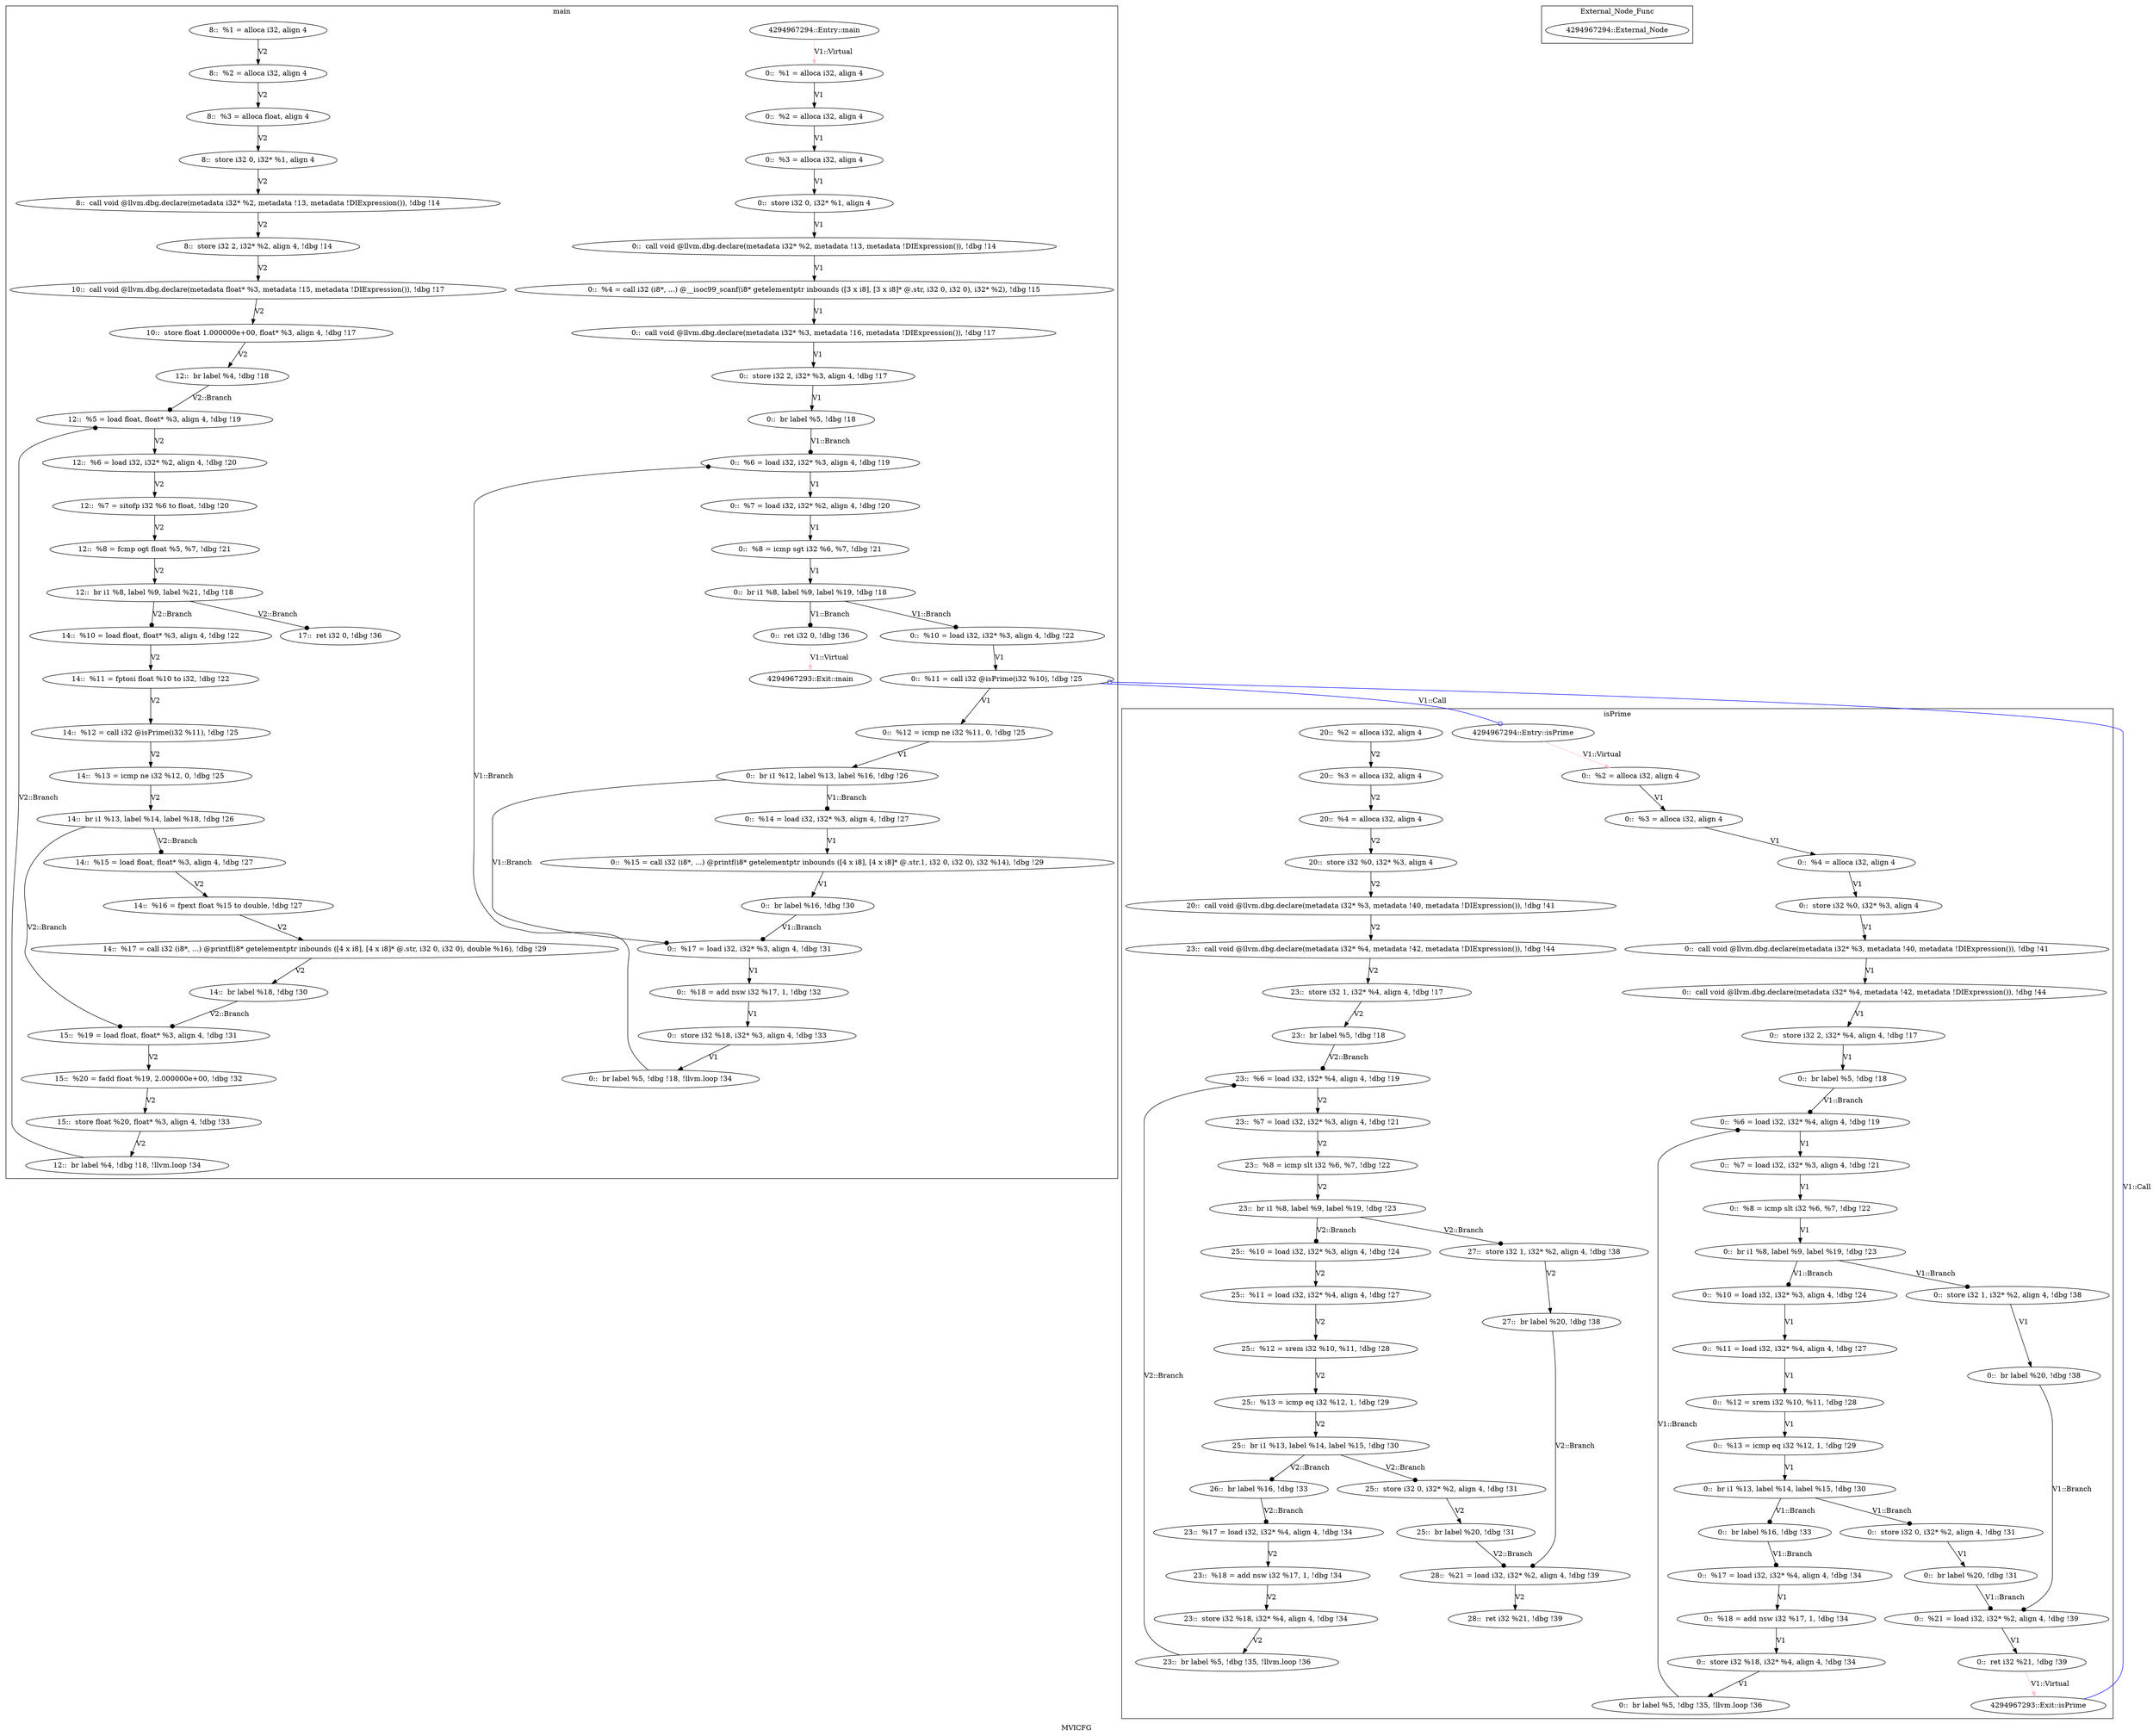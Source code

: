 digraph "MVICFG" {
	label="MVICFG";
/* Generating Nodes */
	subgraph cluster_1 {
		label="main";
		"27" [label="4294967294::Entry::main"];
		"2" [label="0::  %1 = alloca i32, align 4"];
		"3" [label="0::  %2 = alloca i32, align 4"];
		"4" [label="0::  %3 = alloca i32, align 4"];
		"5" [label="0::  store i32 0, i32* %1, align 4"];
		"6" [label="0::  call void @llvm.dbg.declare(metadata i32* %2, metadata !13, metadata !DIExpression()), !dbg !14"];
		"7" [label="0::  %4 = call i32 (i8*, ...) @__isoc99_scanf(i8* getelementptr inbounds ([3 x i8], [3 x i8]* @.str, i32 0, i32 0), i32* %2), !dbg !15"];
		"8" [label="0::  call void @llvm.dbg.declare(metadata i32* %3, metadata !16, metadata !DIExpression()), !dbg !17"];
		"9" [label="0::  store i32 2, i32* %3, align 4, !dbg !17"];
		"10" [label="0::  br label %5, !dbg !18"];
		"11" [label="0::  %6 = load i32, i32* %3, align 4, !dbg !19"];
		"12" [label="0::  %7 = load i32, i32* %2, align 4, !dbg !20"];
		"13" [label="0::  %8 = icmp sgt i32 %6, %7, !dbg !21"];
		"14" [label="0::  br i1 %8, label %9, label %19, !dbg !18"];
		"15" [label="0::  %10 = load i32, i32* %3, align 4, !dbg !22"];
		"16" [label="0::  %11 = call i32 @isPrime(i32 %10), !dbg !25"];
		"17" [label="0::  %12 = icmp ne i32 %11, 0, !dbg !25"];
		"18" [label="0::  br i1 %12, label %13, label %16, !dbg !26"];
		"19" [label="0::  %14 = load i32, i32* %3, align 4, !dbg !27"];
		"20" [label="0::  %15 = call i32 (i8*, ...) @printf(i8* getelementptr inbounds ([4 x i8], [4 x i8]* @.str.1, i32 0, i32 0), i32 %14), !dbg !29"];
		"21" [label="0::  br label %16, !dbg !30"];
		"22" [label="0::  %17 = load i32, i32* %3, align 4, !dbg !31"];
		"23" [label="0::  %18 = add nsw i32 %17, 1, !dbg !32"];
		"24" [label="0::  store i32 %18, i32* %3, align 4, !dbg !33"];
		"25" [label="0::  br label %5, !dbg !18, !llvm.loop !34"];
		"26" [label="0::  ret i32 0, !dbg !36"];
		"28" [label="4294967293::Exit::main"];
		"65" [label="8::  %1 = alloca i32, align 4"];
		"66" [label="8::  %2 = alloca i32, align 4"];
		"67" [label="8::  %3 = alloca float, align 4"];
		"68" [label="8::  store i32 0, i32* %1, align 4"];
		"69" [label="8::  call void @llvm.dbg.declare(metadata i32* %2, metadata !13, metadata !DIExpression()), !dbg !14"];
		"70" [label="8::  store i32 2, i32* %2, align 4, !dbg !14"];
		"71" [label="10::  call void @llvm.dbg.declare(metadata float* %3, metadata !15, metadata !DIExpression()), !dbg !17"];
		"72" [label="10::  store float 1.000000e+00, float* %3, align 4, !dbg !17"];
		"73" [label="12::  br label %4, !dbg !18"];
		"74" [label="12::  %5 = load float, float* %3, align 4, !dbg !19"];
		"75" [label="12::  %6 = load i32, i32* %2, align 4, !dbg !20"];
		"76" [label="12::  %7 = sitofp i32 %6 to float, !dbg !20"];
		"77" [label="12::  %8 = fcmp ogt float %5, %7, !dbg !21"];
		"78" [label="12::  br i1 %8, label %9, label %21, !dbg !18"];
		"79" [label="12::  br label %4, !dbg !18, !llvm.loop !34"];
		"80" [label="14::  %10 = load float, float* %3, align 4, !dbg !22"];
		"81" [label="14::  %11 = fptosi float %10 to i32, !dbg !22"];
		"82" [label="14::  %12 = call i32 @isPrime(i32 %11), !dbg !25"];
		"83" [label="14::  %13 = icmp ne i32 %12, 0, !dbg !25"];
		"84" [label="14::  br i1 %13, label %14, label %18, !dbg !26"];
		"85" [label="14::  %15 = load float, float* %3, align 4, !dbg !27"];
		"86" [label="14::  %16 = fpext float %15 to double, !dbg !27"];
		"87" [label="14::  %17 = call i32 (i8*, ...) @printf(i8* getelementptr inbounds ([4 x i8], [4 x i8]* @.str, i32 0, i32 0), double %16), !dbg !29"];
		"88" [label="14::  br label %18, !dbg !30"];
		"89" [label="15::  %19 = load float, float* %3, align 4, !dbg !31"];
		"90" [label="15::  %20 = fadd float %19, 2.000000e+00, !dbg !32"];
		"91" [label="15::  store float %20, float* %3, align 4, !dbg !33"];
		"92" [label="17::  ret i32 0, !dbg !36"];
	}
	subgraph cluster_31 {
		label="isPrime";
		"60" [label="4294967294::Entry::isPrime"];
		"32" [label="0::  %2 = alloca i32, align 4"];
		"33" [label="0::  %3 = alloca i32, align 4"];
		"34" [label="0::  %4 = alloca i32, align 4"];
		"35" [label="0::  store i32 %0, i32* %3, align 4"];
		"36" [label="0::  call void @llvm.dbg.declare(metadata i32* %3, metadata !40, metadata !DIExpression()), !dbg !41"];
		"37" [label="0::  call void @llvm.dbg.declare(metadata i32* %4, metadata !42, metadata !DIExpression()), !dbg !44"];
		"38" [label="0::  store i32 2, i32* %4, align 4, !dbg !17"];
		"39" [label="0::  br label %5, !dbg !18"];
		"40" [label="0::  %6 = load i32, i32* %4, align 4, !dbg !19"];
		"41" [label="0::  %7 = load i32, i32* %3, align 4, !dbg !21"];
		"42" [label="0::  %8 = icmp slt i32 %6, %7, !dbg !22"];
		"43" [label="0::  br i1 %8, label %9, label %19, !dbg !23"];
		"44" [label="0::  %10 = load i32, i32* %3, align 4, !dbg !24"];
		"45" [label="0::  %11 = load i32, i32* %4, align 4, !dbg !27"];
		"46" [label="0::  %12 = srem i32 %10, %11, !dbg !28"];
		"47" [label="0::  %13 = icmp eq i32 %12, 1, !dbg !29"];
		"48" [label="0::  br i1 %13, label %14, label %15, !dbg !30"];
		"49" [label="0::  store i32 0, i32* %2, align 4, !dbg !31"];
		"50" [label="0::  br label %20, !dbg !31"];
		"51" [label="0::  br label %16, !dbg !33"];
		"52" [label="0::  %17 = load i32, i32* %4, align 4, !dbg !34"];
		"53" [label="0::  %18 = add nsw i32 %17, 1, !dbg !34"];
		"54" [label="0::  store i32 %18, i32* %4, align 4, !dbg !34"];
		"55" [label="0::  br label %5, !dbg !35, !llvm.loop !36"];
		"56" [label="0::  store i32 1, i32* %2, align 4, !dbg !38"];
		"57" [label="0::  br label %20, !dbg !38"];
		"58" [label="0::  %21 = load i32, i32* %2, align 4, !dbg !39"];
		"59" [label="0::  ret i32 %21, !dbg !39"];
		"61" [label="4294967293::Exit::isPrime"];
		"93" [label="20::  %2 = alloca i32, align 4"];
		"94" [label="20::  %3 = alloca i32, align 4"];
		"95" [label="20::  %4 = alloca i32, align 4"];
		"96" [label="20::  store i32 %0, i32* %3, align 4"];
		"97" [label="20::  call void @llvm.dbg.declare(metadata i32* %3, metadata !40, metadata !DIExpression()), !dbg !41"];
		"98" [label="23::  call void @llvm.dbg.declare(metadata i32* %4, metadata !42, metadata !DIExpression()), !dbg !44"];
		"99" [label="23::  store i32 1, i32* %4, align 4, !dbg !17"];
		"100" [label="23::  br label %5, !dbg !18"];
		"101" [label="23::  %6 = load i32, i32* %4, align 4, !dbg !19"];
		"102" [label="23::  %7 = load i32, i32* %3, align 4, !dbg !21"];
		"103" [label="23::  %8 = icmp slt i32 %6, %7, !dbg !22"];
		"104" [label="23::  br i1 %8, label %9, label %19, !dbg !23"];
		"105" [label="23::  %17 = load i32, i32* %4, align 4, !dbg !34"];
		"106" [label="23::  %18 = add nsw i32 %17, 1, !dbg !34"];
		"107" [label="23::  store i32 %18, i32* %4, align 4, !dbg !34"];
		"108" [label="23::  br label %5, !dbg !35, !llvm.loop !36"];
		"109" [label="25::  %10 = load i32, i32* %3, align 4, !dbg !24"];
		"110" [label="25::  %11 = load i32, i32* %4, align 4, !dbg !27"];
		"111" [label="25::  %12 = srem i32 %10, %11, !dbg !28"];
		"112" [label="25::  %13 = icmp eq i32 %12, 1, !dbg !29"];
		"113" [label="25::  br i1 %13, label %14, label %15, !dbg !30"];
		"114" [label="25::  store i32 0, i32* %2, align 4, !dbg !31"];
		"115" [label="25::  br label %20, !dbg !31"];
		"116" [label="26::  br label %16, !dbg !33"];
		"117" [label="27::  store i32 1, i32* %2, align 4, !dbg !38"];
		"118" [label="27::  br label %20, !dbg !38"];
		"119" [label="28::  %21 = load i32, i32* %2, align 4, !dbg !39"];
		"120" [label="28::  ret i32 %21, !dbg !39"];
	}
	subgraph cluster_63 {
		label="External_Node_Func";
		"64" [label="4294967294::External_Node"];
	}

/* Generating Edges */
		"2" -> "3" [arrowhead = normal, penwidth = 1.0, color = black, label="V1"];
		"3" -> "4" [arrowhead = normal, penwidth = 1.0, color = black, label="V1"];
		"4" -> "5" [arrowhead = normal, penwidth = 1.0, color = black, label="V1"];
		"5" -> "6" [arrowhead = normal, penwidth = 1.0, color = black, label="V1"];
		"8" -> "9" [arrowhead = normal, penwidth = 1.0, color = black, label="V1"];
		"11" -> "12" [arrowhead = normal, penwidth = 1.0, color = black, label="V1"];
		"12" -> "13" [arrowhead = normal, penwidth = 1.0, color = black, label="V1"];
		"13" -> "14" [arrowhead = normal, penwidth = 1.0, color = black, label="V1"];
		"15" -> "16" [arrowhead = normal, penwidth = 1.0, color = black, label="V1"];
		"16" -> "17" [arrowhead = normal, penwidth = 1.0, color = black, label="V1"];
		"17" -> "18" [arrowhead = normal, penwidth = 1.0, color = black, label="V1"];
		"19" -> "20" [arrowhead = normal, penwidth = 1.0, color = black, label="V1"];
		"20" -> "21" [arrowhead = normal, penwidth = 1.0, color = black, label="V1"];
		"22" -> "23" [arrowhead = normal, penwidth = 1.0, color = black, label="V1"];
		"23" -> "24" [arrowhead = normal, penwidth = 1.0, color = black, label="V1"];
		"27" -> "2" [arrowhead = normal, penwidth = 1.0, color = pink, label="V1::Virtual"];
		"26" -> "28" [arrowhead = normal, penwidth = 1.0, color = pink, label="V1::Virtual"];
		"32" -> "33" [arrowhead = normal, penwidth = 1.0, color = black, label="V1"];
		"33" -> "34" [arrowhead = normal, penwidth = 1.0, color = black, label="V1"];
		"34" -> "35" [arrowhead = normal, penwidth = 1.0, color = black, label="V1"];
		"35" -> "36" [arrowhead = normal, penwidth = 1.0, color = black, label="V1"];
		"37" -> "38" [arrowhead = normal, penwidth = 1.0, color = black, label="V1"];
		"38" -> "39" [arrowhead = normal, penwidth = 1.0, color = black, label="V1"];
		"40" -> "41" [arrowhead = normal, penwidth = 1.0, color = black, label="V1"];
		"41" -> "42" [arrowhead = normal, penwidth = 1.0, color = black, label="V1"];
		"42" -> "43" [arrowhead = normal, penwidth = 1.0, color = black, label="V1"];
		"44" -> "45" [arrowhead = normal, penwidth = 1.0, color = black, label="V1"];
		"45" -> "46" [arrowhead = normal, penwidth = 1.0, color = black, label="V1"];
		"46" -> "47" [arrowhead = normal, penwidth = 1.0, color = black, label="V1"];
		"47" -> "48" [arrowhead = normal, penwidth = 1.0, color = black, label="V1"];
		"49" -> "50" [arrowhead = normal, penwidth = 1.0, color = black, label="V1"];
		"52" -> "53" [arrowhead = normal, penwidth = 1.0, color = black, label="V1"];
		"53" -> "54" [arrowhead = normal, penwidth = 1.0, color = black, label="V1"];
		"54" -> "55" [arrowhead = normal, penwidth = 1.0, color = black, label="V1"];
		"56" -> "57" [arrowhead = normal, penwidth = 1.0, color = black, label="V1"];
		"58" -> "59" [arrowhead = normal, penwidth = 1.0, color = black, label="V1"];
		"60" -> "32" [arrowhead = normal, penwidth = 1.0, color = pink, label="V1::Virtual"];
		"59" -> "61" [arrowhead = normal, penwidth = 1.0, color = pink, label="V1::Virtual"];
		"6" -> "7" [arrowhead = normal, penwidth = 1.0, color = black, label="V1"];
		"7" -> "8" [arrowhead = normal, penwidth = 1.0, color = black, label="V1"];
		"9" -> "10" [arrowhead = normal, penwidth = 1.0, color = black, label="V1"];
		"10" -> "11" [arrowhead = dot, penwidth = 1.0, color = black, label="V1::Branch"];
		"14" -> "15" [arrowhead = dot, penwidth = 1.0, color = black, label="V1::Branch"];
		"14" -> "26" [arrowhead = dot, penwidth = 1.0, color = black, label="V1::Branch"];
		"18" -> "19" [arrowhead = dot, penwidth = 1.0, color = black, label="V1::Branch"];
		"18" -> "22" [arrowhead = dot, penwidth = 1.0, color = black, label="V1::Branch"];
		"21" -> "22" [arrowhead = dot, penwidth = 1.0, color = black, label="V1::Branch"];
		"24" -> "25" [arrowhead = normal, penwidth = 1.0, color = black, label="V1"];
		"25" -> "11" [arrowhead = dot, penwidth = 1.0, color = black, label="V1::Branch"];
		"36" -> "37" [arrowhead = normal, penwidth = 1.0, color = black, label="V1"];
		"39" -> "40" [arrowhead = dot, penwidth = 1.0, color = black, label="V1::Branch"];
		"43" -> "44" [arrowhead = dot, penwidth = 1.0, color = black, label="V1::Branch"];
		"43" -> "56" [arrowhead = dot, penwidth = 1.0, color = black, label="V1::Branch"];
		"48" -> "49" [arrowhead = dot, penwidth = 1.0, color = black, label="V1::Branch"];
		"48" -> "51" [arrowhead = dot, penwidth = 1.0, color = black, label="V1::Branch"];
		"50" -> "58" [arrowhead = dot, penwidth = 1.0, color = black, label="V1::Branch"];
		"51" -> "52" [arrowhead = dot, penwidth = 1.0, color = black, label="V1::Branch"];
		"55" -> "40" [arrowhead = dot, penwidth = 1.0, color = black, label="V1::Branch"];
		"57" -> "58" [arrowhead = dot, penwidth = 1.0, color = black, label="V1::Branch"];
		"16" -> "60" [arrowhead = odot, penwidth = 1.0, color = blue, label="V1::Call"];
		"61" -> "16" [arrowhead = odot, penwidth = 1.0, color = blue, label="V1::Call"];
		"65" -> "66" [arrowhead = normal, penwidth = 1.0, color = black, label="V2"];
		"66" -> "67" [arrowhead = normal, penwidth = 1.0, color = black, label="V2"];
		"67" -> "68" [arrowhead = normal, penwidth = 1.0, color = black, label="V2"];
		"68" -> "69" [arrowhead = normal, penwidth = 1.0, color = black, label="V2"];
		"69" -> "70" [arrowhead = normal, penwidth = 1.0, color = black, label="V2"];
		"70" -> "71" [arrowhead = normal, penwidth = 1.0, color = black, label="V2"];
		"71" -> "72" [arrowhead = normal, penwidth = 1.0, color = black, label="V2"];
		"72" -> "73" [arrowhead = normal, penwidth = 1.0, color = black, label="V2"];
		"73" -> "74" [arrowhead = dot, penwidth = 1.0, color = black, label="V2::Branch"];
		"74" -> "75" [arrowhead = normal, penwidth = 1.0, color = black, label="V2"];
		"79" -> "74" [arrowhead = dot, penwidth = 1.0, color = black, label="V2::Branch"];
		"75" -> "76" [arrowhead = normal, penwidth = 1.0, color = black, label="V2"];
		"76" -> "77" [arrowhead = normal, penwidth = 1.0, color = black, label="V2"];
		"77" -> "78" [arrowhead = normal, penwidth = 1.0, color = black, label="V2"];
		"78" -> "80" [arrowhead = dot, penwidth = 1.0, color = black, label="V2::Branch"];
		"78" -> "92" [arrowhead = dot, penwidth = 1.0, color = black, label="V2::Branch"];
		"91" -> "79" [arrowhead = normal, penwidth = 1.0, color = black, label="V2"];
		"80" -> "81" [arrowhead = normal, penwidth = 1.0, color = black, label="V2"];
		"81" -> "82" [arrowhead = normal, penwidth = 1.0, color = black, label="V2"];
		"82" -> "83" [arrowhead = normal, penwidth = 1.0, color = black, label="V2"];
		"83" -> "84" [arrowhead = normal, penwidth = 1.0, color = black, label="V2"];
		"84" -> "85" [arrowhead = dot, penwidth = 1.0, color = black, label="V2::Branch"];
		"84" -> "89" [arrowhead = dot, penwidth = 1.0, color = black, label="V2::Branch"];
		"85" -> "86" [arrowhead = normal, penwidth = 1.0, color = black, label="V2"];
		"86" -> "87" [arrowhead = normal, penwidth = 1.0, color = black, label="V2"];
		"87" -> "88" [arrowhead = normal, penwidth = 1.0, color = black, label="V2"];
		"88" -> "89" [arrowhead = dot, penwidth = 1.0, color = black, label="V2::Branch"];
		"89" -> "90" [arrowhead = normal, penwidth = 1.0, color = black, label="V2"];
		"90" -> "91" [arrowhead = normal, penwidth = 1.0, color = black, label="V2"];
		"93" -> "94" [arrowhead = normal, penwidth = 1.0, color = black, label="V2"];
		"94" -> "95" [arrowhead = normal, penwidth = 1.0, color = black, label="V2"];
		"95" -> "96" [arrowhead = normal, penwidth = 1.0, color = black, label="V2"];
		"96" -> "97" [arrowhead = normal, penwidth = 1.0, color = black, label="V2"];
		"97" -> "98" [arrowhead = normal, penwidth = 1.0, color = black, label="V2"];
		"98" -> "99" [arrowhead = normal, penwidth = 1.0, color = black, label="V2"];
		"99" -> "100" [arrowhead = normal, penwidth = 1.0, color = black, label="V2"];
		"100" -> "101" [arrowhead = dot, penwidth = 1.0, color = black, label="V2::Branch"];
		"101" -> "102" [arrowhead = normal, penwidth = 1.0, color = black, label="V2"];
		"108" -> "101" [arrowhead = dot, penwidth = 1.0, color = black, label="V2::Branch"];
		"102" -> "103" [arrowhead = normal, penwidth = 1.0, color = black, label="V2"];
		"103" -> "104" [arrowhead = normal, penwidth = 1.0, color = black, label="V2"];
		"104" -> "109" [arrowhead = dot, penwidth = 1.0, color = black, label="V2::Branch"];
		"104" -> "117" [arrowhead = dot, penwidth = 1.0, color = black, label="V2::Branch"];
		"105" -> "106" [arrowhead = normal, penwidth = 1.0, color = black, label="V2"];
		"116" -> "105" [arrowhead = dot, penwidth = 1.0, color = black, label="V2::Branch"];
		"106" -> "107" [arrowhead = normal, penwidth = 1.0, color = black, label="V2"];
		"107" -> "108" [arrowhead = normal, penwidth = 1.0, color = black, label="V2"];
		"109" -> "110" [arrowhead = normal, penwidth = 1.0, color = black, label="V2"];
		"110" -> "111" [arrowhead = normal, penwidth = 1.0, color = black, label="V2"];
		"111" -> "112" [arrowhead = normal, penwidth = 1.0, color = black, label="V2"];
		"112" -> "113" [arrowhead = normal, penwidth = 1.0, color = black, label="V2"];
		"113" -> "114" [arrowhead = dot, penwidth = 1.0, color = black, label="V2::Branch"];
		"113" -> "116" [arrowhead = dot, penwidth = 1.0, color = black, label="V2::Branch"];
		"114" -> "115" [arrowhead = normal, penwidth = 1.0, color = black, label="V2"];
		"115" -> "119" [arrowhead = dot, penwidth = 1.0, color = black, label="V2::Branch"];
		"117" -> "118" [arrowhead = normal, penwidth = 1.0, color = black, label="V2"];
		"118" -> "119" [arrowhead = dot, penwidth = 1.0, color = black, label="V2::Branch"];
		"119" -> "120" [arrowhead = normal, penwidth = 1.0, color = black, label="V2"];
}
